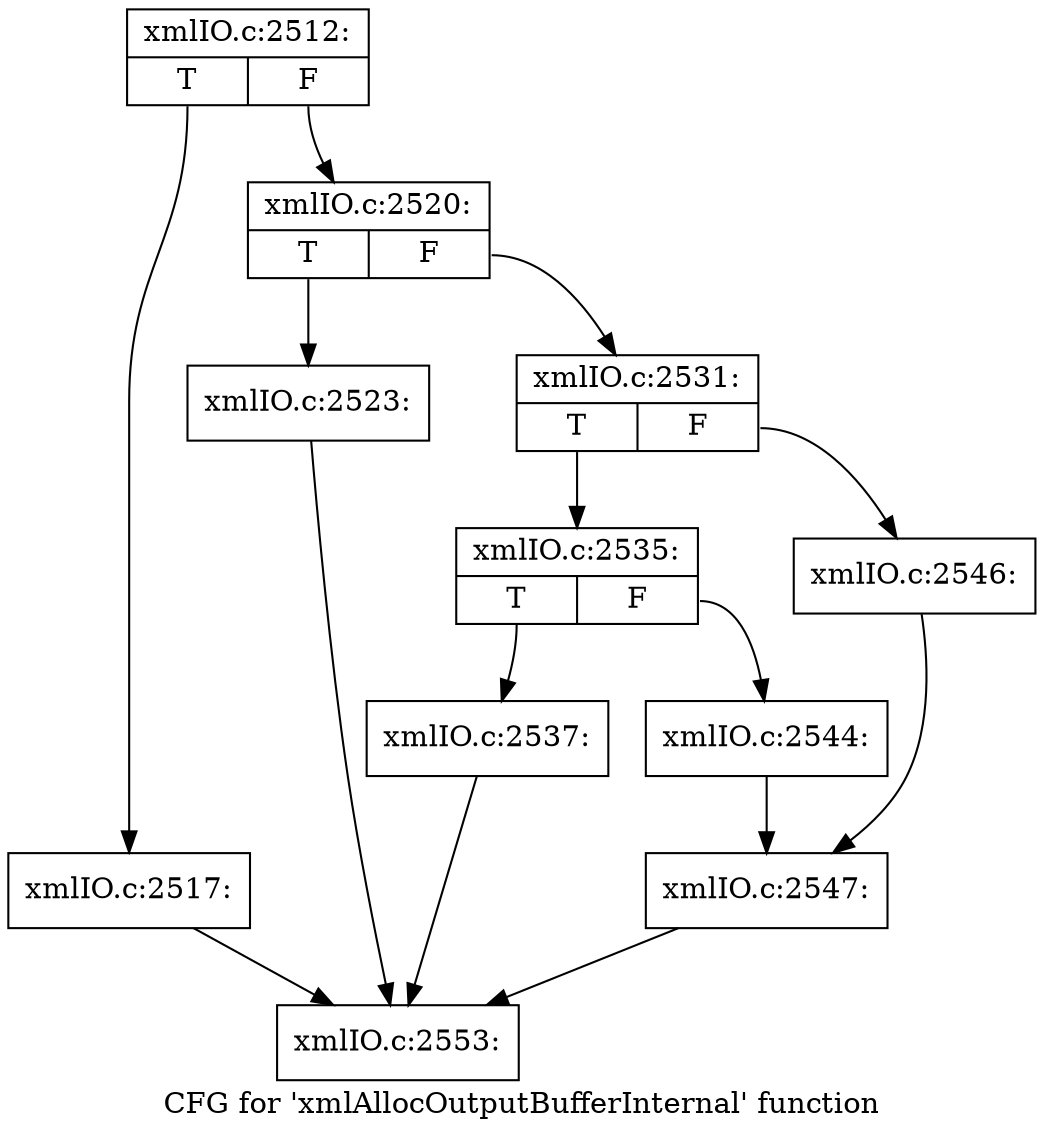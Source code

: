 digraph "CFG for 'xmlAllocOutputBufferInternal' function" {
	label="CFG for 'xmlAllocOutputBufferInternal' function";

	Node0x520d9d0 [shape=record,label="{xmlIO.c:2512:|{<s0>T|<s1>F}}"];
	Node0x520d9d0:s0 -> Node0x527df20;
	Node0x520d9d0:s1 -> Node0x527df70;
	Node0x527df20 [shape=record,label="{xmlIO.c:2517:}"];
	Node0x527df20 -> Node0x5275ec0;
	Node0x527df70 [shape=record,label="{xmlIO.c:2520:|{<s0>T|<s1>F}}"];
	Node0x527df70:s0 -> Node0x5289fb0;
	Node0x527df70:s1 -> Node0x528a000;
	Node0x5289fb0 [shape=record,label="{xmlIO.c:2523:}"];
	Node0x5289fb0 -> Node0x5275ec0;
	Node0x528a000 [shape=record,label="{xmlIO.c:2531:|{<s0>T|<s1>F}}"];
	Node0x528a000:s0 -> Node0x528add0;
	Node0x528a000:s1 -> Node0x528ae70;
	Node0x528add0 [shape=record,label="{xmlIO.c:2535:|{<s0>T|<s1>F}}"];
	Node0x528add0:s0 -> Node0x528b4d0;
	Node0x528add0:s1 -> Node0x528b520;
	Node0x528b4d0 [shape=record,label="{xmlIO.c:2537:}"];
	Node0x528b4d0 -> Node0x5275ec0;
	Node0x528b520 [shape=record,label="{xmlIO.c:2544:}"];
	Node0x528b520 -> Node0x528ae20;
	Node0x528ae70 [shape=record,label="{xmlIO.c:2546:}"];
	Node0x528ae70 -> Node0x528ae20;
	Node0x528ae20 [shape=record,label="{xmlIO.c:2547:}"];
	Node0x528ae20 -> Node0x5275ec0;
	Node0x5275ec0 [shape=record,label="{xmlIO.c:2553:}"];
}
